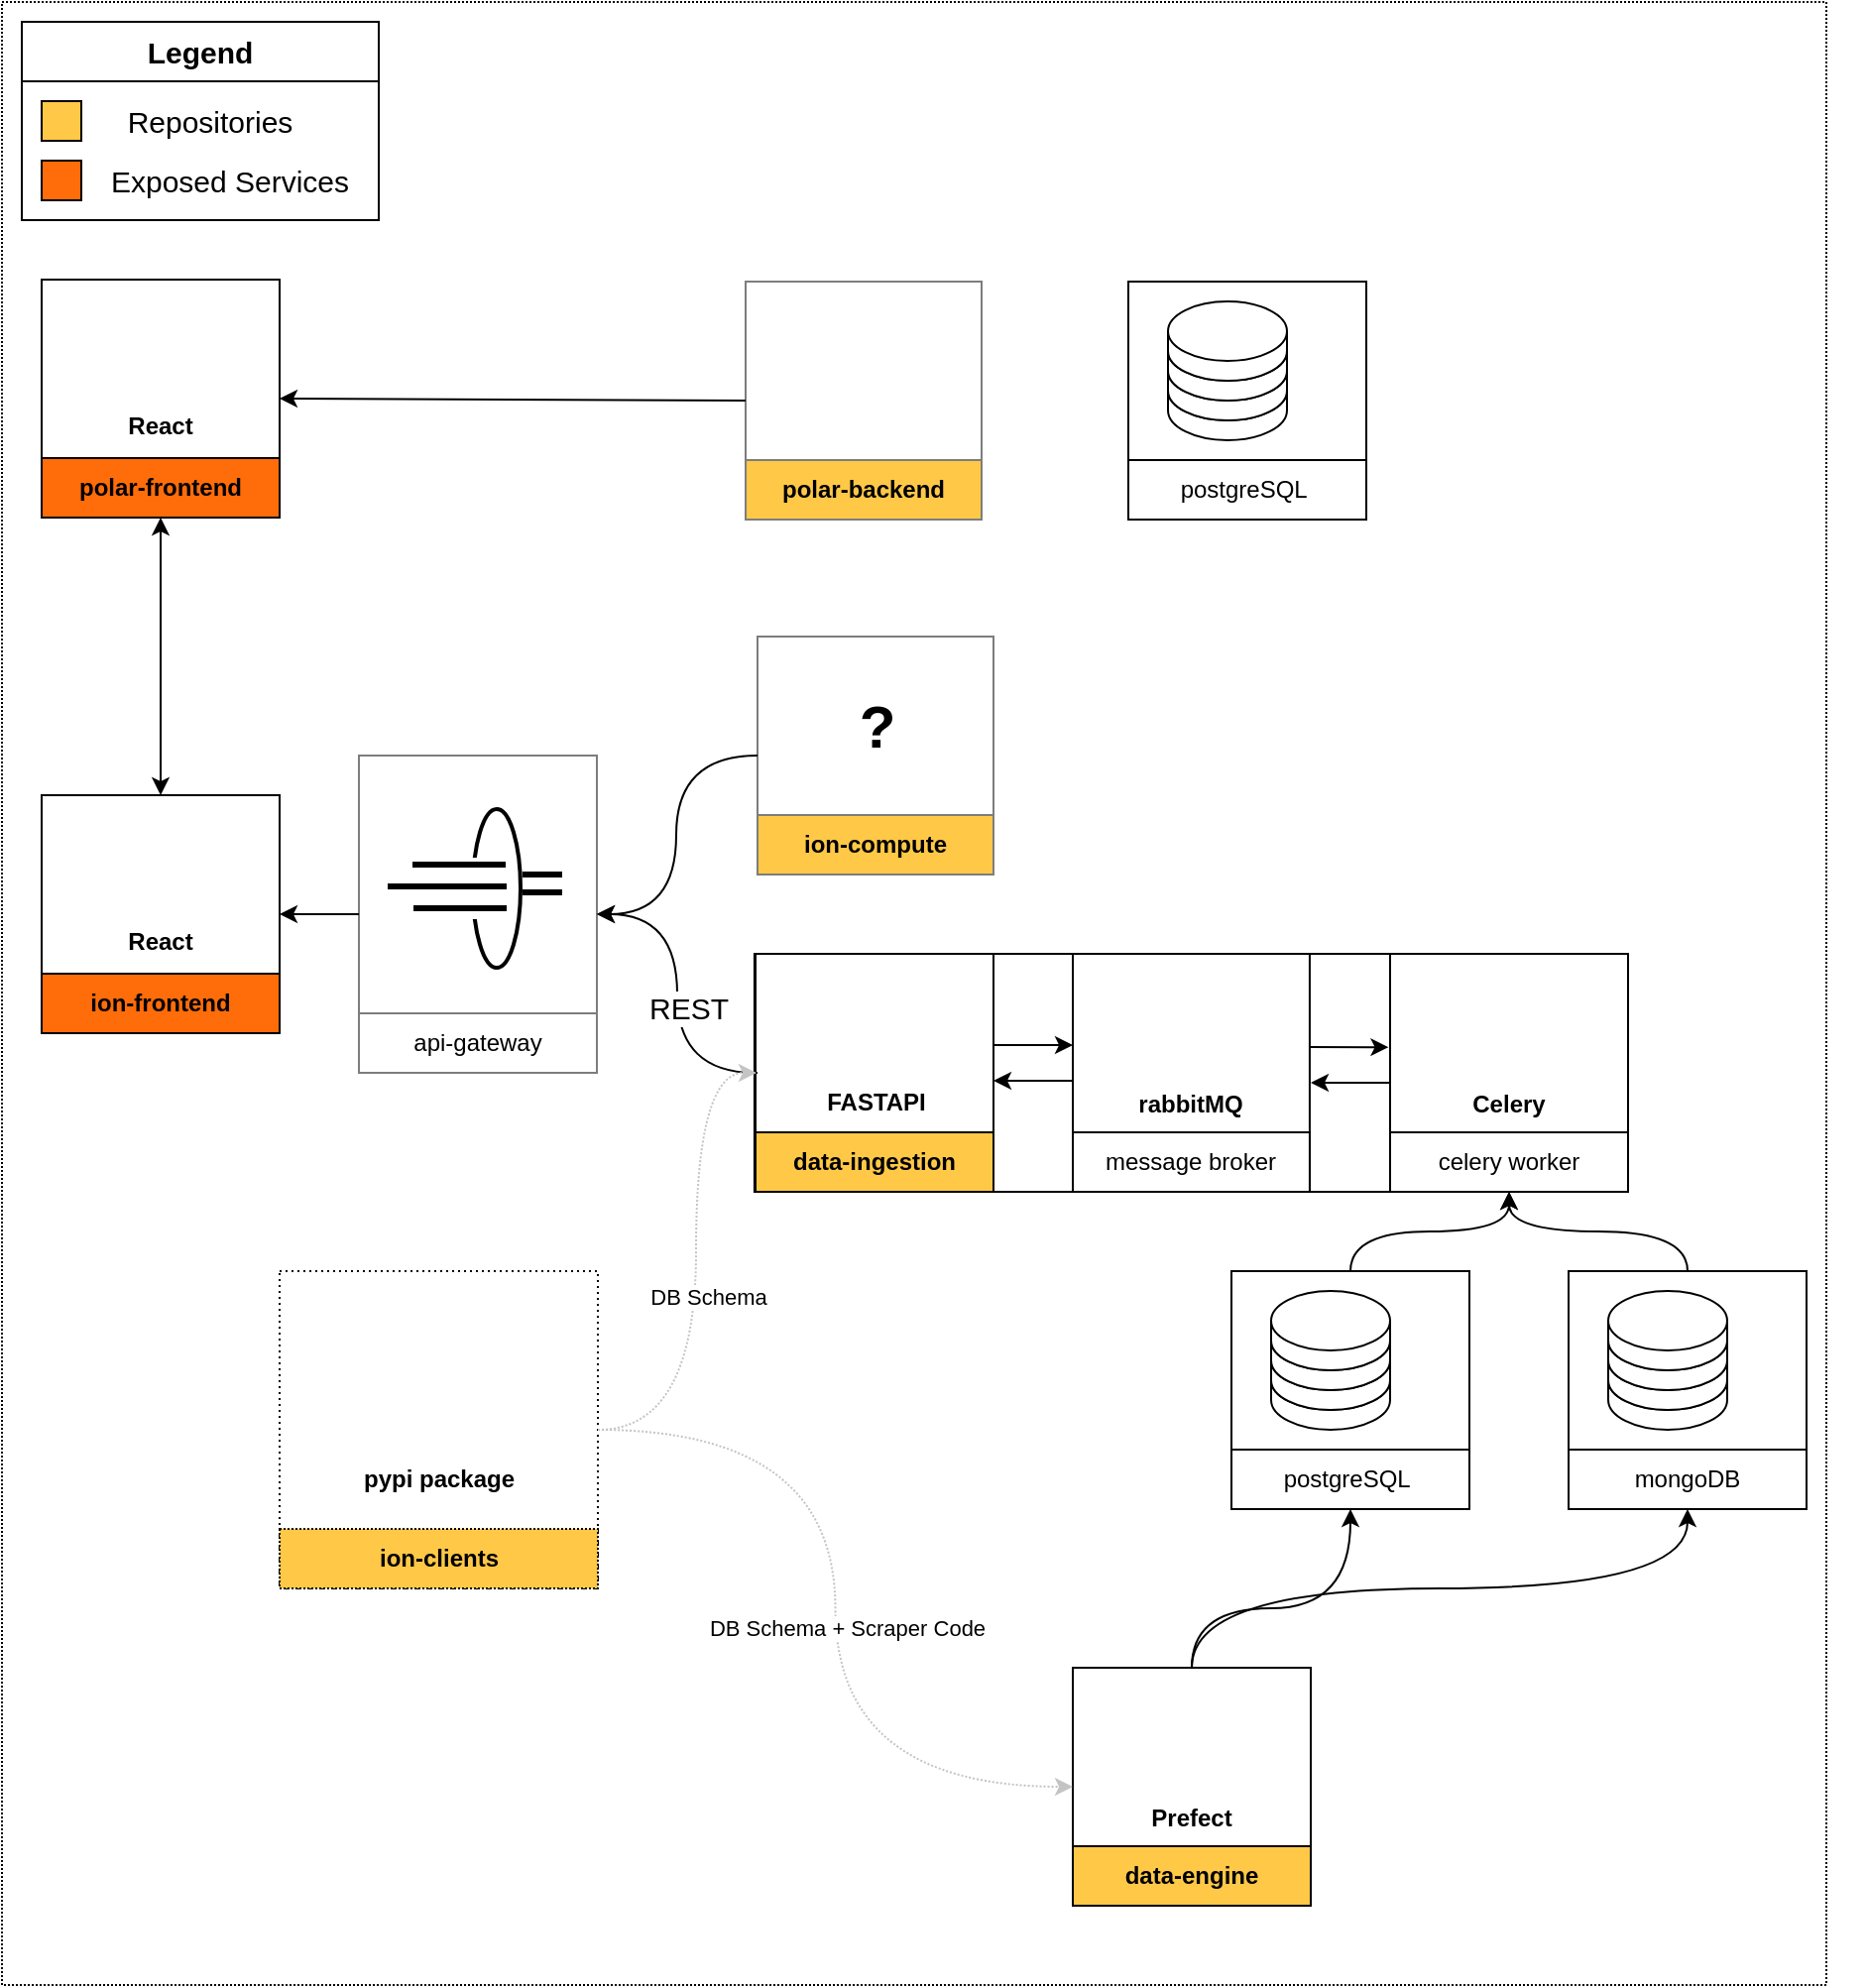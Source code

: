 <mxfile version="20.8.16" type="device"><diagram id="ExhYxQzAcuOy9JHTL2ED" name="Page-1"><mxGraphModel dx="536" dy="924" grid="1" gridSize="10" guides="1" tooltips="1" connect="1" arrows="1" fold="1" page="1" pageScale="1" pageWidth="827" pageHeight="1169" math="0" shadow="0"><root><mxCell id="0"/><mxCell id="1" parent="0"/><mxCell id="a53ZNoNg1YWxC0AJf83k-31" value="" style="rounded=0;whiteSpace=wrap;html=1;dashed=1;dashPattern=1 1;strokeColor=#000000;fontSize=30;" parent="1" vertex="1"><mxGeometry x="940" y="40" width="920" height="1000" as="geometry"/></mxCell><mxCell id="QATVkv1uI5RGOfBetFXg-28" value="" style="group;fillColor=#CAAEF5;fontColor=#333333;strokeColor=#666666;" parent="1" vertex="1" connectable="0"><mxGeometry x="1480" y="520" width="280" height="120" as="geometry"/></mxCell><mxCell id="QATVkv1uI5RGOfBetFXg-54" value="" style="rounded=0;whiteSpace=wrap;html=1;strokeColor=#000000;fontSize=30;fillColor=#FFFFFF;" parent="QATVkv1uI5RGOfBetFXg-28" vertex="1"><mxGeometry x="-160.533" width="440.533" height="120" as="geometry"/></mxCell><mxCell id="QATVkv1uI5RGOfBetFXg-29" value="" style="whiteSpace=wrap;html=1;aspect=fixed;strokeColor=#000000;" parent="QATVkv1uI5RGOfBetFXg-28" vertex="1"><mxGeometry width="119.467" height="119.467" as="geometry"/></mxCell><mxCell id="QATVkv1uI5RGOfBetFXg-31" value="&lt;b&gt;rabbitMQ&lt;/b&gt;" style="text;html=1;strokeColor=none;fillColor=none;align=center;verticalAlign=middle;whiteSpace=wrap;rounded=0;" parent="QATVkv1uI5RGOfBetFXg-28" vertex="1"><mxGeometry y="61" width="119.467" height="30" as="geometry"/></mxCell><mxCell id="QATVkv1uI5RGOfBetFXg-32" value="message broker" style="rounded=0;whiteSpace=wrap;html=1;strokeColor=#000000;" parent="QATVkv1uI5RGOfBetFXg-28" vertex="1"><mxGeometry y="90" width="119.467" height="30" as="geometry"/></mxCell><mxCell id="QATVkv1uI5RGOfBetFXg-33" value="" style="shape=image;verticalLabelPosition=bottom;labelBackgroundColor=default;verticalAlign=top;aspect=fixed;imageAspect=0;image=https://cdn.thenewstack.io/media/2014/04/homepage-docker-logo.png;" parent="QATVkv1uI5RGOfBetFXg-28" vertex="1"><mxGeometry x="87.111" y="2" width="30.364" height="25.128" as="geometry"/></mxCell><mxCell id="QATVkv1uI5RGOfBetFXg-27" value="" style="shape=image;verticalLabelPosition=bottom;labelBackgroundColor=default;verticalAlign=top;aspect=fixed;imageAspect=0;image=https://cdn.freebiesupply.com/logos/large/2x/rabbitmq-logo-png-transparent.png;" parent="QATVkv1uI5RGOfBetFXg-28" vertex="1"><mxGeometry x="42.062" y="23.4" width="35.342" height="37.433" as="geometry"/></mxCell><mxCell id="QATVkv1uI5RGOfBetFXg-57" value="" style="endArrow=classic;html=1;rounded=0;strokeColor=#000000;fontSize=30;exitX=1.002;exitY=0.383;exitDx=0;exitDy=0;exitPerimeter=0;" parent="QATVkv1uI5RGOfBetFXg-28" edge="1"><mxGeometry width="50" height="50" relative="1" as="geometry"><mxPoint x="119.47" y="47.03" as="sourcePoint"/><mxPoint x="159.23" y="47.07" as="targetPoint"/></mxGeometry></mxCell><mxCell id="SVXWoCBxhuAYc9xkuDlU-18" value="" style="group" parent="1" vertex="1" connectable="0"><mxGeometry x="1480" y="880" width="120" height="120" as="geometry"/></mxCell><mxCell id="SVXWoCBxhuAYc9xkuDlU-14" value="" style="whiteSpace=wrap;html=1;aspect=fixed;strokeColor=#000000;" parent="SVXWoCBxhuAYc9xkuDlU-18" vertex="1"><mxGeometry width="120" height="120" as="geometry"/></mxCell><mxCell id="SVXWoCBxhuAYc9xkuDlU-1" value="" style="shape=image;verticalLabelPosition=bottom;labelBackgroundColor=default;verticalAlign=top;aspect=fixed;imageAspect=0;image=https://cdn.cookielaw.org/logos/06aed6f4-2a95-4ea3-830f-8a58d00e95f3/a5bbb6a9-9eda-4337-911d-748d3ba8de00/e6a6f399-c126-472d-8dcb-721200063fe9/prefect-logo-gradient-navy.png;clipPath=inset(0% 83.33% 0% 0%);" parent="SVXWoCBxhuAYc9xkuDlU-18" vertex="1"><mxGeometry x="44.44" y="14.09" width="31.11" height="47.91" as="geometry"/></mxCell><mxCell id="SVXWoCBxhuAYc9xkuDlU-16" value="&lt;b&gt;Prefect&lt;/b&gt;" style="text;html=1;strokeColor=none;fillColor=none;align=center;verticalAlign=middle;whiteSpace=wrap;rounded=0;" parent="SVXWoCBxhuAYc9xkuDlU-18" vertex="1"><mxGeometry y="61" width="120" height="30" as="geometry"/></mxCell><mxCell id="SVXWoCBxhuAYc9xkuDlU-17" value="&lt;b&gt;data-engine&lt;/b&gt;" style="rounded=0;whiteSpace=wrap;html=1;strokeColor=#000000;fillColor=#FFC847;" parent="SVXWoCBxhuAYc9xkuDlU-18" vertex="1"><mxGeometry y="90" width="120" height="30" as="geometry"/></mxCell><mxCell id="SVXWoCBxhuAYc9xkuDlU-67" value="" style="shape=image;verticalLabelPosition=bottom;labelBackgroundColor=default;verticalAlign=top;aspect=fixed;imageAspect=0;image=https://cdn.thenewstack.io/media/2014/04/homepage-docker-logo.png;" parent="SVXWoCBxhuAYc9xkuDlU-18" vertex="1"><mxGeometry x="87.5" y="2" width="30.5" height="25.24" as="geometry"/></mxCell><mxCell id="eRYRirckqmiSLzwmpK29-10" value="" style="shape=image;verticalLabelPosition=bottom;labelBackgroundColor=default;verticalAlign=top;aspect=fixed;imageAspect=0;image=https://cdn3.iconfinder.com/data/icons/logos-and-brands-adobe/512/267_Python-512.png;" parent="SVXWoCBxhuAYc9xkuDlU-18" vertex="1"><mxGeometry x="3" y="3" width="30" height="30" as="geometry"/></mxCell><mxCell id="SVXWoCBxhuAYc9xkuDlU-24" value="" style="group" parent="1" vertex="1" connectable="0"><mxGeometry x="960" y="440" width="120" height="120" as="geometry"/></mxCell><mxCell id="SVXWoCBxhuAYc9xkuDlU-20" value="" style="whiteSpace=wrap;html=1;aspect=fixed;strokeColor=#000000;container=0;" parent="SVXWoCBxhuAYc9xkuDlU-24" vertex="1"><mxGeometry width="120" height="120" as="geometry"/></mxCell><mxCell id="SVXWoCBxhuAYc9xkuDlU-22" value="&lt;b&gt;React&lt;/b&gt;" style="text;html=1;strokeColor=none;fillColor=none;align=center;verticalAlign=middle;whiteSpace=wrap;rounded=0;container=0;" parent="SVXWoCBxhuAYc9xkuDlU-24" vertex="1"><mxGeometry y="59" width="120" height="30" as="geometry"/></mxCell><mxCell id="SVXWoCBxhuAYc9xkuDlU-23" value="&lt;b&gt;ion-frontend&lt;/b&gt;" style="rounded=0;whiteSpace=wrap;html=1;strokeColor=#000000;container=0;fillColor=#FF6C0A;" parent="SVXWoCBxhuAYc9xkuDlU-24" vertex="1"><mxGeometry y="90" width="120" height="30" as="geometry"/></mxCell><mxCell id="hdRkNQ8Wkv3Grxnh5tuh-3" value="" style="shape=image;verticalLabelPosition=bottom;labelBackgroundColor=default;verticalAlign=top;aspect=fixed;imageAspect=0;image=https://upload.wikimedia.org/wikipedia/commons/thumb/a/a7/React-icon.svg/2300px-React-icon.svg.png;container=0;" parent="SVXWoCBxhuAYc9xkuDlU-24" vertex="1"><mxGeometry x="33" y="17" width="53.02" height="46.08" as="geometry"/></mxCell><mxCell id="SVXWoCBxhuAYc9xkuDlU-60" value="" style="shape=image;verticalLabelPosition=bottom;labelBackgroundColor=default;verticalAlign=top;aspect=fixed;imageAspect=0;image=https://cdn.thenewstack.io/media/2014/04/homepage-docker-logo.png;" parent="SVXWoCBxhuAYc9xkuDlU-24" vertex="1"><mxGeometry x="86.5" y="3" width="30.5" height="25.24" as="geometry"/></mxCell><mxCell id="eRYRirckqmiSLzwmpK29-11" value="" style="shape=image;verticalLabelPosition=bottom;labelBackgroundColor=default;verticalAlign=top;aspect=fixed;imageAspect=0;image=https://cdn-icons-png.flaticon.com/512/5968/5968381.png;" parent="SVXWoCBxhuAYc9xkuDlU-24" vertex="1"><mxGeometry x="3" y="3" width="26.38" height="26.38" as="geometry"/></mxCell><mxCell id="SVXWoCBxhuAYc9xkuDlU-31" value="" style="group;fontStyle=1" parent="1" vertex="1" connectable="0"><mxGeometry x="1321" y="520" width="559" height="390" as="geometry"/></mxCell><mxCell id="QATVkv1uI5RGOfBetFXg-55" value="" style="whiteSpace=wrap;html=1;aspect=fixed;strokeColor=#000000;fontSize=30;fillColor=#FFFFFF;" parent="SVXWoCBxhuAYc9xkuDlU-31" vertex="1"><mxGeometry x="-1" width="120" height="120" as="geometry"/></mxCell><mxCell id="SVXWoCBxhuAYc9xkuDlU-28" value="&lt;b&gt;FASTAPI&lt;/b&gt;" style="text;html=1;strokeColor=none;fillColor=none;align=center;verticalAlign=middle;whiteSpace=wrap;rounded=0;container=0;" parent="SVXWoCBxhuAYc9xkuDlU-31" vertex="1"><mxGeometry y="60" width="120" height="30" as="geometry"/></mxCell><mxCell id="SVXWoCBxhuAYc9xkuDlU-29" value="&lt;b&gt;data-ingestion&lt;/b&gt;" style="rounded=0;whiteSpace=wrap;html=1;strokeColor=#000000;container=0;fillColor=#FFC847;" parent="SVXWoCBxhuAYc9xkuDlU-31" vertex="1"><mxGeometry x="-1" y="90" width="120" height="30" as="geometry"/></mxCell><mxCell id="SVXWoCBxhuAYc9xkuDlU-25" value="" style="shape=image;verticalLabelPosition=bottom;labelBackgroundColor=default;verticalAlign=top;aspect=fixed;imageAspect=0;image=https://pbs.twimg.com/profile_images/1417542931209199621/fWMEIB5j_400x400.jpg;" parent="SVXWoCBxhuAYc9xkuDlU-31" vertex="1"><mxGeometry x="35" y="10" width="50" height="50" as="geometry"/></mxCell><mxCell id="SVXWoCBxhuAYc9xkuDlU-68" value="" style="shape=image;verticalLabelPosition=bottom;labelBackgroundColor=default;verticalAlign=top;aspect=fixed;imageAspect=0;image=https://cdn.thenewstack.io/media/2014/04/homepage-docker-logo.png;" parent="SVXWoCBxhuAYc9xkuDlU-31" vertex="1"><mxGeometry x="86.5" y="3" width="30.5" height="25.24" as="geometry"/></mxCell><mxCell id="QATVkv1uI5RGOfBetFXg-59" value="" style="endArrow=classic;html=1;rounded=0;strokeColor=#000000;fontSize=30;exitX=1.002;exitY=0.383;exitDx=0;exitDy=0;exitPerimeter=0;" parent="SVXWoCBxhuAYc9xkuDlU-31" edge="1"><mxGeometry width="50" height="50" relative="1" as="geometry"><mxPoint x="158.76" y="64.04" as="sourcePoint"/><mxPoint x="119.0" y="64.0" as="targetPoint"/></mxGeometry></mxCell><mxCell id="QATVkv1uI5RGOfBetFXg-60" value="" style="endArrow=classic;html=1;rounded=0;strokeColor=#000000;fontSize=30;exitX=1.002;exitY=0.383;exitDx=0;exitDy=0;exitPerimeter=0;" parent="SVXWoCBxhuAYc9xkuDlU-31" edge="1"><mxGeometry width="50" height="50" relative="1" as="geometry"><mxPoint x="318.76" y="65.04" as="sourcePoint"/><mxPoint x="279.0" y="65.0" as="targetPoint"/></mxGeometry></mxCell><mxCell id="SVXWoCBxhuAYc9xkuDlU-13" value="" style="group" parent="SVXWoCBxhuAYc9xkuDlU-31" vertex="1" connectable="0"><mxGeometry x="239" y="160" width="120" height="120" as="geometry"/></mxCell><mxCell id="SVXWoCBxhuAYc9xkuDlU-5" value="" style="whiteSpace=wrap;html=1;aspect=fixed;strokeColor=#000000;" parent="SVXWoCBxhuAYc9xkuDlU-13" vertex="1"><mxGeometry width="120" height="120" as="geometry"/></mxCell><mxCell id="SVXWoCBxhuAYc9xkuDlU-12" value="" style="rounded=0;whiteSpace=wrap;html=1;strokeColor=#000000;" parent="SVXWoCBxhuAYc9xkuDlU-13" vertex="1"><mxGeometry width="120" height="90" as="geometry"/></mxCell><mxCell id="SVXWoCBxhuAYc9xkuDlU-8" value="" style="shape=cylinder3;whiteSpace=wrap;html=1;boundedLbl=1;backgroundOutline=1;size=15;" parent="SVXWoCBxhuAYc9xkuDlU-13" vertex="1"><mxGeometry x="20" y="40" width="60" height="40" as="geometry"/></mxCell><mxCell id="SVXWoCBxhuAYc9xkuDlU-7" value="" style="shape=cylinder3;whiteSpace=wrap;html=1;boundedLbl=1;backgroundOutline=1;size=15;" parent="SVXWoCBxhuAYc9xkuDlU-13" vertex="1"><mxGeometry x="20" y="30" width="60" height="40" as="geometry"/></mxCell><mxCell id="SVXWoCBxhuAYc9xkuDlU-6" value="" style="shape=cylinder3;whiteSpace=wrap;html=1;boundedLbl=1;backgroundOutline=1;size=15;" parent="SVXWoCBxhuAYc9xkuDlU-13" vertex="1"><mxGeometry x="20" y="20" width="60" height="40" as="geometry"/></mxCell><mxCell id="vQ2DJIrth9r0bhbWksOf-6" value="" style="shape=cylinder3;whiteSpace=wrap;html=1;boundedLbl=1;backgroundOutline=1;size=15;" parent="SVXWoCBxhuAYc9xkuDlU-13" vertex="1"><mxGeometry x="20" y="10" width="60" height="40" as="geometry"/></mxCell><mxCell id="SVXWoCBxhuAYc9xkuDlU-3" value="" style="shape=image;verticalLabelPosition=bottom;labelBackgroundColor=default;verticalAlign=top;aspect=fixed;imageAspect=0;image=https://upload.wikimedia.org/wikipedia/commons/2/29/Postgresql_elephant.svg;" parent="SVXWoCBxhuAYc9xkuDlU-13" vertex="1"><mxGeometry x="56.5" y="35" width="48.46" height="50" as="geometry"/></mxCell><mxCell id="SVXWoCBxhuAYc9xkuDlU-10" value="&lt;span style=&quot;font-weight: normal;&quot;&gt;postgreSQL&amp;nbsp;&lt;/span&gt;" style="text;html=1;strokeColor=none;fillColor=none;align=center;verticalAlign=middle;whiteSpace=wrap;rounded=0;fontStyle=1" parent="SVXWoCBxhuAYc9xkuDlU-13" vertex="1"><mxGeometry y="90" width="120" height="30" as="geometry"/></mxCell><mxCell id="SVXWoCBxhuAYc9xkuDlU-69" value="" style="shape=image;verticalLabelPosition=bottom;labelBackgroundColor=default;verticalAlign=top;aspect=fixed;imageAspect=0;image=https://cdn.thenewstack.io/media/2014/04/homepage-docker-logo.png;" parent="SVXWoCBxhuAYc9xkuDlU-13" vertex="1"><mxGeometry x="86.5" y="3" width="30.5" height="25.24" as="geometry"/></mxCell><mxCell id="SVXWoCBxhuAYc9xkuDlU-77" value="" style="group;fontStyle=1" parent="SVXWoCBxhuAYc9xkuDlU-31" vertex="1" connectable="0"><mxGeometry x="409" y="160" width="120" height="120" as="geometry"/></mxCell><mxCell id="SVXWoCBxhuAYc9xkuDlU-78" value="" style="whiteSpace=wrap;html=1;aspect=fixed;strokeColor=#000000;" parent="SVXWoCBxhuAYc9xkuDlU-77" vertex="1"><mxGeometry width="120" height="120" as="geometry"/></mxCell><mxCell id="SVXWoCBxhuAYc9xkuDlU-79" value="" style="rounded=0;whiteSpace=wrap;html=1;strokeColor=#000000;" parent="SVXWoCBxhuAYc9xkuDlU-77" vertex="1"><mxGeometry width="120" height="90" as="geometry"/></mxCell><mxCell id="SVXWoCBxhuAYc9xkuDlU-80" value="" style="shape=cylinder3;whiteSpace=wrap;html=1;boundedLbl=1;backgroundOutline=1;size=15;" parent="SVXWoCBxhuAYc9xkuDlU-77" vertex="1"><mxGeometry x="20" y="40" width="60" height="40" as="geometry"/></mxCell><mxCell id="SVXWoCBxhuAYc9xkuDlU-81" value="" style="shape=cylinder3;whiteSpace=wrap;html=1;boundedLbl=1;backgroundOutline=1;size=15;" parent="SVXWoCBxhuAYc9xkuDlU-77" vertex="1"><mxGeometry x="20" y="30" width="60" height="40" as="geometry"/></mxCell><mxCell id="SVXWoCBxhuAYc9xkuDlU-82" value="" style="shape=cylinder3;whiteSpace=wrap;html=1;boundedLbl=1;backgroundOutline=1;size=15;" parent="SVXWoCBxhuAYc9xkuDlU-77" vertex="1"><mxGeometry x="20" y="20" width="60" height="40" as="geometry"/></mxCell><mxCell id="SVXWoCBxhuAYc9xkuDlU-83" value="" style="shape=cylinder3;whiteSpace=wrap;html=1;boundedLbl=1;backgroundOutline=1;size=15;" parent="SVXWoCBxhuAYc9xkuDlU-77" vertex="1"><mxGeometry x="20" y="10" width="60" height="40" as="geometry"/></mxCell><mxCell id="SVXWoCBxhuAYc9xkuDlU-85" value="&lt;span style=&quot;font-weight: normal;&quot;&gt;mongoDB&lt;/span&gt;" style="text;html=1;strokeColor=none;fillColor=none;align=center;verticalAlign=middle;whiteSpace=wrap;rounded=0;fontStyle=1" parent="SVXWoCBxhuAYc9xkuDlU-77" vertex="1"><mxGeometry y="90" width="120" height="30" as="geometry"/></mxCell><mxCell id="SVXWoCBxhuAYc9xkuDlU-86" value="" style="shape=image;verticalLabelPosition=bottom;labelBackgroundColor=default;verticalAlign=top;aspect=fixed;imageAspect=0;image=https://cdn.thenewstack.io/media/2014/04/homepage-docker-logo.png;" parent="SVXWoCBxhuAYc9xkuDlU-77" vertex="1"><mxGeometry x="86.5" y="3" width="30.5" height="25.24" as="geometry"/></mxCell><mxCell id="SVXWoCBxhuAYc9xkuDlU-87" value="" style="shape=image;verticalLabelPosition=bottom;labelBackgroundColor=default;verticalAlign=top;aspect=fixed;imageAspect=0;image=https://miro.medium.com/max/512/1*doAg1_fMQKWFoub-6gwUiQ.png;clipPath=inset(0.33% 33.33% 22.33% 33.33%);" parent="SVXWoCBxhuAYc9xkuDlU-77" vertex="1"><mxGeometry x="69" y="28.24" width="25.86" height="60" as="geometry"/></mxCell><mxCell id="eRYRirckqmiSLzwmpK29-2" value="" style="shape=image;verticalLabelPosition=bottom;labelBackgroundColor=default;verticalAlign=top;aspect=fixed;imageAspect=0;image=https://cdn3.iconfinder.com/data/icons/logos-and-brands-adobe/512/267_Python-512.png;" parent="SVXWoCBxhuAYc9xkuDlU-31" vertex="1"><mxGeometry x="2" y="3" width="30" height="30" as="geometry"/></mxCell><mxCell id="a53ZNoNg1YWxC0AJf83k-15" value="" style="group" parent="SVXWoCBxhuAYc9xkuDlU-31" vertex="1" connectable="0"><mxGeometry x="187" y="-339" width="120" height="120" as="geometry"/></mxCell><mxCell id="a53ZNoNg1YWxC0AJf83k-16" value="" style="whiteSpace=wrap;html=1;aspect=fixed;strokeColor=#000000;" parent="a53ZNoNg1YWxC0AJf83k-15" vertex="1"><mxGeometry width="120" height="120" as="geometry"/></mxCell><mxCell id="a53ZNoNg1YWxC0AJf83k-17" value="" style="rounded=0;whiteSpace=wrap;html=1;strokeColor=#000000;" parent="a53ZNoNg1YWxC0AJf83k-15" vertex="1"><mxGeometry width="120" height="90" as="geometry"/></mxCell><mxCell id="a53ZNoNg1YWxC0AJf83k-18" value="" style="shape=cylinder3;whiteSpace=wrap;html=1;boundedLbl=1;backgroundOutline=1;size=15;" parent="a53ZNoNg1YWxC0AJf83k-15" vertex="1"><mxGeometry x="20" y="40" width="60" height="40" as="geometry"/></mxCell><mxCell id="a53ZNoNg1YWxC0AJf83k-19" value="" style="shape=cylinder3;whiteSpace=wrap;html=1;boundedLbl=1;backgroundOutline=1;size=15;" parent="a53ZNoNg1YWxC0AJf83k-15" vertex="1"><mxGeometry x="20" y="30" width="60" height="40" as="geometry"/></mxCell><mxCell id="a53ZNoNg1YWxC0AJf83k-20" value="" style="shape=cylinder3;whiteSpace=wrap;html=1;boundedLbl=1;backgroundOutline=1;size=15;" parent="a53ZNoNg1YWxC0AJf83k-15" vertex="1"><mxGeometry x="20" y="20" width="60" height="40" as="geometry"/></mxCell><mxCell id="a53ZNoNg1YWxC0AJf83k-21" value="" style="shape=cylinder3;whiteSpace=wrap;html=1;boundedLbl=1;backgroundOutline=1;size=15;" parent="a53ZNoNg1YWxC0AJf83k-15" vertex="1"><mxGeometry x="20" y="10" width="60" height="40" as="geometry"/></mxCell><mxCell id="a53ZNoNg1YWxC0AJf83k-22" value="" style="shape=image;verticalLabelPosition=bottom;labelBackgroundColor=default;verticalAlign=top;aspect=fixed;imageAspect=0;image=https://upload.wikimedia.org/wikipedia/commons/2/29/Postgresql_elephant.svg;" parent="a53ZNoNg1YWxC0AJf83k-15" vertex="1"><mxGeometry x="56.5" y="35" width="48.46" height="50" as="geometry"/></mxCell><mxCell id="a53ZNoNg1YWxC0AJf83k-23" value="&lt;span style=&quot;font-weight: normal;&quot;&gt;postgreSQL&amp;nbsp;&lt;/span&gt;" style="text;html=1;strokeColor=none;fillColor=none;align=center;verticalAlign=middle;whiteSpace=wrap;rounded=0;fontStyle=1" parent="a53ZNoNg1YWxC0AJf83k-15" vertex="1"><mxGeometry y="90" width="120" height="30" as="geometry"/></mxCell><mxCell id="a53ZNoNg1YWxC0AJf83k-24" value="" style="shape=image;verticalLabelPosition=bottom;labelBackgroundColor=default;verticalAlign=top;aspect=fixed;imageAspect=0;image=https://cdn.thenewstack.io/media/2014/04/homepage-docker-logo.png;" parent="a53ZNoNg1YWxC0AJf83k-15" vertex="1"><mxGeometry x="86.5" y="3" width="30.5" height="25.24" as="geometry"/></mxCell><mxCell id="SVXWoCBxhuAYc9xkuDlU-50" value="" style="group;fontStyle=1" parent="1" vertex="1" connectable="0"><mxGeometry x="1120" y="420" width="120" height="160" as="geometry"/></mxCell><mxCell id="SVXWoCBxhuAYc9xkuDlU-38" value="" style="rounded=0;whiteSpace=wrap;html=1;strokeColor=#7D7D7D;" parent="SVXWoCBxhuAYc9xkuDlU-50" vertex="1"><mxGeometry width="120" height="160" as="geometry"/></mxCell><mxCell id="SVXWoCBxhuAYc9xkuDlU-47" value="" style="group" parent="SVXWoCBxhuAYc9xkuDlU-50" vertex="1" connectable="0"><mxGeometry x="14.5" y="27" width="88" height="80" as="geometry"/></mxCell><mxCell id="SVXWoCBxhuAYc9xkuDlU-39" value="" style="ellipse;whiteSpace=wrap;html=1;strokeColor=#000000;strokeWidth=2;" parent="SVXWoCBxhuAYc9xkuDlU-47" vertex="1"><mxGeometry x="43" width="24" height="80" as="geometry"/></mxCell><mxCell id="SVXWoCBxhuAYc9xkuDlU-41" value="" style="rounded=0;whiteSpace=wrap;html=1;strokeColor=#FFFFFF;" parent="SVXWoCBxhuAYc9xkuDlU-47" vertex="1"><mxGeometry x="41" y="25" width="10" height="30" as="geometry"/></mxCell><mxCell id="SVXWoCBxhuAYc9xkuDlU-42" value="" style="endArrow=none;html=1;strokeWidth=3;curved=1;" parent="SVXWoCBxhuAYc9xkuDlU-47" edge="1"><mxGeometry width="50" height="50" relative="1" as="geometry"><mxPoint x="12.5" y="28" as="sourcePoint"/><mxPoint x="59.5" y="28" as="targetPoint"/></mxGeometry></mxCell><mxCell id="SVXWoCBxhuAYc9xkuDlU-43" value="" style="endArrow=none;html=1;strokeWidth=3;curved=1;" parent="SVXWoCBxhuAYc9xkuDlU-47" edge="1"><mxGeometry width="50" height="50" relative="1" as="geometry"><mxPoint y="39" as="sourcePoint"/><mxPoint x="60" y="39" as="targetPoint"/></mxGeometry></mxCell><mxCell id="SVXWoCBxhuAYc9xkuDlU-44" value="" style="endArrow=none;html=1;strokeWidth=3;curved=1;" parent="SVXWoCBxhuAYc9xkuDlU-47" edge="1"><mxGeometry width="50" height="50" relative="1" as="geometry"><mxPoint x="13" y="50" as="sourcePoint"/><mxPoint x="60" y="50" as="targetPoint"/></mxGeometry></mxCell><mxCell id="SVXWoCBxhuAYc9xkuDlU-45" value="" style="endArrow=none;html=1;strokeWidth=3;curved=1;" parent="SVXWoCBxhuAYc9xkuDlU-47" edge="1"><mxGeometry width="50" height="50" relative="1" as="geometry"><mxPoint x="68" y="33" as="sourcePoint"/><mxPoint x="88" y="33" as="targetPoint"/></mxGeometry></mxCell><mxCell id="SVXWoCBxhuAYc9xkuDlU-46" value="" style="endArrow=none;html=1;strokeWidth=3;curved=1;" parent="SVXWoCBxhuAYc9xkuDlU-47" edge="1"><mxGeometry width="50" height="50" relative="1" as="geometry"><mxPoint x="68" y="42" as="sourcePoint"/><mxPoint x="88" y="42" as="targetPoint"/></mxGeometry></mxCell><mxCell id="SVXWoCBxhuAYc9xkuDlU-48" value="&lt;span style=&quot;font-weight: normal;&quot;&gt;api-gateway&lt;/span&gt;" style="rounded=0;whiteSpace=wrap;html=1;strokeColor=#7D7D7D;strokeWidth=1;fontStyle=1" parent="SVXWoCBxhuAYc9xkuDlU-50" vertex="1"><mxGeometry y="130" width="120" height="30" as="geometry"/></mxCell><mxCell id="SVXWoCBxhuAYc9xkuDlU-52" value="" style="endArrow=classic;html=1;strokeWidth=1;curved=1;entryX=1;entryY=0.5;entryDx=0;entryDy=0;exitX=0;exitY=0.5;exitDx=0;exitDy=0;" parent="1" source="SVXWoCBxhuAYc9xkuDlU-38" target="SVXWoCBxhuAYc9xkuDlU-20" edge="1"><mxGeometry width="50" height="50" relative="1" as="geometry"><mxPoint x="1200" y="430" as="sourcePoint"/><mxPoint x="1250" y="380" as="targetPoint"/></mxGeometry></mxCell><mxCell id="SVXWoCBxhuAYc9xkuDlU-53" style="edgeStyle=orthogonalEdgeStyle;curved=1;orthogonalLoop=1;jettySize=auto;html=1;entryX=1;entryY=0.5;entryDx=0;entryDy=0;strokeWidth=1;" parent="1" target="SVXWoCBxhuAYc9xkuDlU-38" edge="1"><mxGeometry relative="1" as="geometry"><mxPoint x="1321.0" y="580.0" as="sourcePoint"/></mxGeometry></mxCell><mxCell id="QATVkv1uI5RGOfBetFXg-72" value="REST" style="edgeLabel;html=1;align=center;verticalAlign=middle;resizable=0;points=[];fontSize=15;" parent="SVXWoCBxhuAYc9xkuDlU-53" vertex="1" connectable="0"><mxGeometry x="-0.315" y="-5" relative="1" as="geometry"><mxPoint y="-19" as="offset"/></mxGeometry></mxCell><mxCell id="SVXWoCBxhuAYc9xkuDlU-76" style="edgeStyle=orthogonalEdgeStyle;curved=1;orthogonalLoop=1;jettySize=auto;html=1;strokeWidth=1;entryX=0.5;entryY=1;entryDx=0;entryDy=0;exitX=0.5;exitY=0;exitDx=0;exitDy=0;" parent="1" source="SVXWoCBxhuAYc9xkuDlU-12" target="QATVkv1uI5RGOfBetFXg-52" edge="1"><mxGeometry relative="1" as="geometry"/></mxCell><mxCell id="SVXWoCBxhuAYc9xkuDlU-88" style="edgeStyle=orthogonalEdgeStyle;curved=1;orthogonalLoop=1;jettySize=auto;html=1;strokeWidth=1;exitX=0.5;exitY=0;exitDx=0;exitDy=0;" parent="1" source="SVXWoCBxhuAYc9xkuDlU-79" target="QATVkv1uI5RGOfBetFXg-52" edge="1"><mxGeometry relative="1" as="geometry"/></mxCell><mxCell id="SVXWoCBxhuAYc9xkuDlU-89" value="" style="group" parent="1" vertex="1" connectable="0"><mxGeometry x="1321" y="360" width="119" height="120" as="geometry"/></mxCell><mxCell id="vQ2DJIrth9r0bhbWksOf-18" value="" style="rounded=0;whiteSpace=wrap;html=1;fontStyle=1;strokeColor=#7D7D7D;" parent="SVXWoCBxhuAYc9xkuDlU-89" vertex="1"><mxGeometry width="119" height="120" as="geometry"/></mxCell><mxCell id="SVXWoCBxhuAYc9xkuDlU-55" value="ion-compute" style="rounded=0;whiteSpace=wrap;html=1;fontStyle=1;strokeColor=#7D7D7D;fillColor=#FFC847;" parent="SVXWoCBxhuAYc9xkuDlU-89" vertex="1"><mxGeometry y="90" width="119" height="30" as="geometry"/></mxCell><mxCell id="QATVkv1uI5RGOfBetFXg-15" value="&lt;b&gt;&lt;font style=&quot;font-size: 30px;&quot;&gt;?&lt;/font&gt;&lt;/b&gt;" style="text;html=1;strokeColor=none;fillColor=none;align=center;verticalAlign=middle;whiteSpace=wrap;rounded=0;dashed=1;dashPattern=1 1;" parent="SVXWoCBxhuAYc9xkuDlU-89" vertex="1"><mxGeometry x="29.5" y="30" width="60.5" height="30" as="geometry"/></mxCell><mxCell id="eRYRirckqmiSLzwmpK29-12" value="" style="shape=image;verticalLabelPosition=bottom;labelBackgroundColor=default;verticalAlign=top;aspect=fixed;imageAspect=0;image=https://upload.wikimedia.org/wikipedia/commons/thumb/d/d5/Rust_programming_language_black_logo.svg/1200px-Rust_programming_language_black_logo.svg.png;" parent="SVXWoCBxhuAYc9xkuDlU-89" vertex="1"><mxGeometry x="4.5" y="4" width="29" height="29" as="geometry"/></mxCell><mxCell id="QATVkv1uI5RGOfBetFXg-5" value="" style="group" parent="1" vertex="1" connectable="0"><mxGeometry x="1080" y="680" width="160.5" height="160" as="geometry"/></mxCell><mxCell id="vQ2DJIrth9r0bhbWksOf-9" value="" style="rounded=0;whiteSpace=wrap;html=1;dashed=1;dashPattern=1 2;" parent="QATVkv1uI5RGOfBetFXg-5" vertex="1"><mxGeometry width="160.5" height="160" as="geometry"/></mxCell><mxCell id="QATVkv1uI5RGOfBetFXg-2" value="" style="shape=image;verticalLabelPosition=bottom;labelBackgroundColor=default;verticalAlign=top;aspect=fixed;imageAspect=0;image=https://tl360.b-cdn.net/wp-content/uploads/2022/11/PyPI-Packages-696x365.jpg;clipPath=inset(18.15% 33.33% 18.15% 33.33%);" parent="QATVkv1uI5RGOfBetFXg-5" vertex="1"><mxGeometry x="45.25" y="20" width="70" height="70" as="geometry"/></mxCell><mxCell id="QATVkv1uI5RGOfBetFXg-3" value="ion-clients" style="rounded=0;whiteSpace=wrap;html=1;fontStyle=1;dashed=1;dashPattern=1 1;fillColor=#FFC847;" parent="QATVkv1uI5RGOfBetFXg-5" vertex="1"><mxGeometry y="130" width="160.5" height="30" as="geometry"/></mxCell><mxCell id="QATVkv1uI5RGOfBetFXg-4" value="pypi package" style="text;html=1;strokeColor=none;fillColor=none;align=center;verticalAlign=middle;whiteSpace=wrap;rounded=0;fontStyle=1" parent="QATVkv1uI5RGOfBetFXg-5" vertex="1"><mxGeometry y="90" width="160.5" height="30" as="geometry"/></mxCell><mxCell id="eRYRirckqmiSLzwmpK29-3" value="" style="shape=image;verticalLabelPosition=bottom;labelBackgroundColor=default;verticalAlign=top;aspect=fixed;imageAspect=0;image=https://cdn3.iconfinder.com/data/icons/logos-and-brands-adobe/512/267_Python-512.png;" parent="QATVkv1uI5RGOfBetFXg-5" vertex="1"><mxGeometry x="3" y="2" width="30" height="30" as="geometry"/></mxCell><mxCell id="QATVkv1uI5RGOfBetFXg-7" style="edgeStyle=orthogonalEdgeStyle;curved=1;orthogonalLoop=1;jettySize=auto;html=1;strokeWidth=1;exitX=1;exitY=0.5;exitDx=0;exitDy=0;entryX=0;entryY=0.5;entryDx=0;entryDy=0;dashed=1;dashPattern=1 1;strokeColor=#C4C4C4;" parent="1" source="vQ2DJIrth9r0bhbWksOf-9" target="SVXWoCBxhuAYc9xkuDlU-14" edge="1"><mxGeometry relative="1" as="geometry"><mxPoint x="1310.038" y="730.0" as="sourcePoint"/><mxPoint x="1391.038" y="650" as="targetPoint"/></mxGeometry></mxCell><mxCell id="QATVkv1uI5RGOfBetFXg-11" value="DB Schema + Scraper Code" style="edgeLabel;html=1;align=center;verticalAlign=middle;resizable=0;points=[];" parent="QATVkv1uI5RGOfBetFXg-7" vertex="1" connectable="0"><mxGeometry x="-0.006" y="2" relative="1" as="geometry"><mxPoint x="3" y="11" as="offset"/></mxGeometry></mxCell><mxCell id="QATVkv1uI5RGOfBetFXg-9" style="edgeStyle=orthogonalEdgeStyle;curved=1;orthogonalLoop=1;jettySize=auto;html=1;strokeWidth=1;exitX=1;exitY=0.5;exitDx=0;exitDy=0;dashed=1;dashPattern=1 1;strokeColor=#C4C4C4;" parent="1" source="vQ2DJIrth9r0bhbWksOf-9" edge="1"><mxGeometry relative="1" as="geometry"><mxPoint x="1130.5" y="770.0" as="sourcePoint"/><mxPoint x="1320.5" y="580" as="targetPoint"/><Array as="points"><mxPoint x="1290" y="760"/><mxPoint x="1290" y="580"/></Array></mxGeometry></mxCell><mxCell id="QATVkv1uI5RGOfBetFXg-10" value="DB Schema" style="edgeLabel;html=1;align=center;verticalAlign=middle;resizable=0;points=[];" parent="QATVkv1uI5RGOfBetFXg-9" vertex="1" connectable="0"><mxGeometry x="-0.101" y="-6" relative="1" as="geometry"><mxPoint as="offset"/></mxGeometry></mxCell><mxCell id="QATVkv1uI5RGOfBetFXg-48" value="" style="group;fillColor=#CAAEF5;fontColor=#333333;strokeColor=#666666;" parent="1" vertex="1" connectable="0"><mxGeometry x="1640" y="520" width="120" height="120" as="geometry"/></mxCell><mxCell id="QATVkv1uI5RGOfBetFXg-50" value="" style="whiteSpace=wrap;html=1;aspect=fixed;strokeColor=#000000;" parent="QATVkv1uI5RGOfBetFXg-48" vertex="1"><mxGeometry width="120" height="120" as="geometry"/></mxCell><mxCell id="QATVkv1uI5RGOfBetFXg-51" value="&lt;b&gt;Celery&lt;/b&gt;" style="text;html=1;strokeColor=none;fillColor=none;align=center;verticalAlign=middle;whiteSpace=wrap;rounded=0;" parent="QATVkv1uI5RGOfBetFXg-48" vertex="1"><mxGeometry y="61" width="120" height="30" as="geometry"/></mxCell><mxCell id="QATVkv1uI5RGOfBetFXg-52" value="celery worker" style="rounded=0;whiteSpace=wrap;html=1;strokeColor=#000000;" parent="QATVkv1uI5RGOfBetFXg-48" vertex="1"><mxGeometry y="90" width="120" height="30" as="geometry"/></mxCell><mxCell id="QATVkv1uI5RGOfBetFXg-53" value="" style="shape=image;verticalLabelPosition=bottom;labelBackgroundColor=default;verticalAlign=top;aspect=fixed;imageAspect=0;image=https://upload.wikimedia.org/wikipedia/commons/1/19/Celery_logo.png;" parent="QATVkv1uI5RGOfBetFXg-48" vertex="1"><mxGeometry x="20" width="80" height="80" as="geometry"/></mxCell><mxCell id="QATVkv1uI5RGOfBetFXg-56" value="" style="endArrow=classic;html=1;rounded=0;strokeColor=#000000;fontSize=30;exitX=1.002;exitY=0.383;exitDx=0;exitDy=0;exitPerimeter=0;" parent="1" source="QATVkv1uI5RGOfBetFXg-55" edge="1"><mxGeometry width="50" height="50" relative="1" as="geometry"><mxPoint x="1410" y="570" as="sourcePoint"/><mxPoint x="1480" y="566" as="targetPoint"/></mxGeometry></mxCell><mxCell id="QATVkv1uI5RGOfBetFXg-70" style="edgeStyle=orthogonalEdgeStyle;curved=1;orthogonalLoop=1;jettySize=auto;html=1;entryX=1;entryY=0.5;entryDx=0;entryDy=0;strokeWidth=1;exitX=0;exitY=0.5;exitDx=0;exitDy=0;" parent="1" source="vQ2DJIrth9r0bhbWksOf-18" target="SVXWoCBxhuAYc9xkuDlU-38" edge="1"><mxGeometry relative="1" as="geometry"><mxPoint x="1331.0" y="590.0" as="sourcePoint"/><mxPoint x="1250.0" y="510" as="targetPoint"/><Array as="points"><mxPoint x="1280" y="420"/><mxPoint x="1280" y="500"/></Array></mxGeometry></mxCell><mxCell id="QATVkv1uI5RGOfBetFXg-79" value="" style="group" parent="1" vertex="1" connectable="0"><mxGeometry x="950" y="50" width="180" height="100" as="geometry"/></mxCell><mxCell id="QATVkv1uI5RGOfBetFXg-73" value="" style="rounded=0;whiteSpace=wrap;html=1;labelBackgroundColor=none;strokeColor=#000000;fontSize=15;fillColor=#FFFFFF;gradientColor=none;" parent="QATVkv1uI5RGOfBetFXg-79" vertex="1"><mxGeometry width="180" height="100" as="geometry"/></mxCell><mxCell id="QATVkv1uI5RGOfBetFXg-61" value="" style="rounded=0;whiteSpace=wrap;html=1;labelBackgroundColor=#FFC847;strokeColor=#000000;fontSize=30;fillColor=#FFC847;gradientColor=none;" parent="QATVkv1uI5RGOfBetFXg-79" vertex="1"><mxGeometry x="10" y="40" width="20" height="20" as="geometry"/></mxCell><mxCell id="QATVkv1uI5RGOfBetFXg-74" value="&lt;b&gt;Legend&lt;/b&gt;" style="rounded=0;whiteSpace=wrap;html=1;labelBackgroundColor=none;strokeColor=#000000;fontSize=15;fillColor=#FFFFFF;gradientColor=none;" parent="QATVkv1uI5RGOfBetFXg-79" vertex="1"><mxGeometry width="180" height="30" as="geometry"/></mxCell><mxCell id="QATVkv1uI5RGOfBetFXg-75" value="Repositories" style="text;html=1;strokeColor=none;fillColor=none;align=center;verticalAlign=middle;whiteSpace=wrap;rounded=0;labelBackgroundColor=none;fontSize=15;" parent="QATVkv1uI5RGOfBetFXg-79" vertex="1"><mxGeometry x="40" y="35" width="110" height="30" as="geometry"/></mxCell><mxCell id="EzTy0cael-5ao9PrY3PU-1" value="" style="rounded=0;whiteSpace=wrap;html=1;labelBackgroundColor=#FFC847;strokeColor=#000000;fontSize=30;fillColor=#FF6C0A;gradientColor=none;" parent="QATVkv1uI5RGOfBetFXg-79" vertex="1"><mxGeometry x="10" y="70" width="20" height="20" as="geometry"/></mxCell><mxCell id="EzTy0cael-5ao9PrY3PU-8" value="Exposed Services" style="text;html=1;strokeColor=none;fillColor=none;align=center;verticalAlign=middle;whiteSpace=wrap;rounded=0;labelBackgroundColor=none;fontSize=15;" parent="QATVkv1uI5RGOfBetFXg-79" vertex="1"><mxGeometry x="40" y="65" width="130" height="30" as="geometry"/></mxCell><mxCell id="a53ZNoNg1YWxC0AJf83k-2" value="" style="group" parent="1" vertex="1" connectable="0"><mxGeometry x="960" y="180" width="120" height="120" as="geometry"/></mxCell><mxCell id="a53ZNoNg1YWxC0AJf83k-3" value="" style="whiteSpace=wrap;html=1;aspect=fixed;strokeColor=#000000;container=0;" parent="a53ZNoNg1YWxC0AJf83k-2" vertex="1"><mxGeometry width="120" height="120" as="geometry"/></mxCell><mxCell id="a53ZNoNg1YWxC0AJf83k-4" value="&lt;b&gt;React&lt;/b&gt;" style="text;html=1;strokeColor=none;fillColor=none;align=center;verticalAlign=middle;whiteSpace=wrap;rounded=0;container=0;" parent="a53ZNoNg1YWxC0AJf83k-2" vertex="1"><mxGeometry y="59" width="120" height="30" as="geometry"/></mxCell><mxCell id="a53ZNoNg1YWxC0AJf83k-5" value="&lt;b&gt;polar-frontend&lt;/b&gt;" style="rounded=0;whiteSpace=wrap;html=1;strokeColor=#000000;container=0;fillColor=#FF6C0A;" parent="a53ZNoNg1YWxC0AJf83k-2" vertex="1"><mxGeometry y="90" width="120" height="30" as="geometry"/></mxCell><mxCell id="a53ZNoNg1YWxC0AJf83k-6" value="" style="shape=image;verticalLabelPosition=bottom;labelBackgroundColor=default;verticalAlign=top;aspect=fixed;imageAspect=0;image=https://upload.wikimedia.org/wikipedia/commons/thumb/a/a7/React-icon.svg/2300px-React-icon.svg.png;container=0;" parent="a53ZNoNg1YWxC0AJf83k-2" vertex="1"><mxGeometry x="33" y="17" width="53.02" height="46.08" as="geometry"/></mxCell><mxCell id="a53ZNoNg1YWxC0AJf83k-7" value="" style="shape=image;verticalLabelPosition=bottom;labelBackgroundColor=default;verticalAlign=top;aspect=fixed;imageAspect=0;image=https://cdn.thenewstack.io/media/2014/04/homepage-docker-logo.png;" parent="a53ZNoNg1YWxC0AJf83k-2" vertex="1"><mxGeometry x="86.5" y="3" width="30.5" height="25.24" as="geometry"/></mxCell><mxCell id="a53ZNoNg1YWxC0AJf83k-8" value="" style="shape=image;verticalLabelPosition=bottom;labelBackgroundColor=default;verticalAlign=top;aspect=fixed;imageAspect=0;image=https://cdn-icons-png.flaticon.com/512/5968/5968381.png;" parent="a53ZNoNg1YWxC0AJf83k-2" vertex="1"><mxGeometry x="3" y="3" width="26.38" height="26.38" as="geometry"/></mxCell><mxCell id="a53ZNoNg1YWxC0AJf83k-9" value="" style="endArrow=classic;startArrow=classic;html=1;rounded=0;exitX=0.5;exitY=0;exitDx=0;exitDy=0;" parent="1" source="SVXWoCBxhuAYc9xkuDlU-20" target="a53ZNoNg1YWxC0AJf83k-5" edge="1"><mxGeometry width="50" height="50" relative="1" as="geometry"><mxPoint x="1280" y="460" as="sourcePoint"/><mxPoint x="1330" y="410" as="targetPoint"/></mxGeometry></mxCell><mxCell id="a53ZNoNg1YWxC0AJf83k-10" value="" style="group" parent="1" vertex="1" connectable="0"><mxGeometry x="1315" y="181" width="119" height="120" as="geometry"/></mxCell><mxCell id="a53ZNoNg1YWxC0AJf83k-11" value="" style="rounded=0;whiteSpace=wrap;html=1;fontStyle=1;strokeColor=#7D7D7D;" parent="a53ZNoNg1YWxC0AJf83k-10" vertex="1"><mxGeometry width="119" height="120" as="geometry"/></mxCell><mxCell id="a53ZNoNg1YWxC0AJf83k-12" value="polar-backend" style="rounded=0;whiteSpace=wrap;html=1;fontStyle=1;strokeColor=#7D7D7D;fillColor=#FFC847;" parent="a53ZNoNg1YWxC0AJf83k-10" vertex="1"><mxGeometry y="90" width="119" height="30" as="geometry"/></mxCell><mxCell id="a53ZNoNg1YWxC0AJf83k-14" value="" style="shape=image;verticalLabelPosition=bottom;labelBackgroundColor=default;verticalAlign=top;aspect=fixed;imageAspect=0;image=https://upload.wikimedia.org/wikipedia/commons/thumb/d/d5/Rust_programming_language_black_logo.svg/1200px-Rust_programming_language_black_logo.svg.png;" parent="a53ZNoNg1YWxC0AJf83k-10" vertex="1"><mxGeometry x="4.5" y="4" width="29" height="29" as="geometry"/></mxCell><mxCell id="a53ZNoNg1YWxC0AJf83k-29" value="" style="endArrow=classic;html=1;rounded=0;exitX=0;exitY=0.5;exitDx=0;exitDy=0;entryX=1;entryY=0.5;entryDx=0;entryDy=0;" parent="1" source="a53ZNoNg1YWxC0AJf83k-11" target="a53ZNoNg1YWxC0AJf83k-3" edge="1"><mxGeometry width="50" height="50" relative="1" as="geometry"><mxPoint x="1280" y="230" as="sourcePoint"/><mxPoint x="1330" y="180" as="targetPoint"/></mxGeometry></mxCell><mxCell id="-zPoC6QKQFAVpqKAOt8C-1" style="edgeStyle=orthogonalEdgeStyle;rounded=0;orthogonalLoop=1;jettySize=auto;html=1;exitX=0.5;exitY=0;exitDx=0;exitDy=0;entryX=0.5;entryY=1;entryDx=0;entryDy=0;curved=1;" edge="1" parent="1" source="SVXWoCBxhuAYc9xkuDlU-14" target="SVXWoCBxhuAYc9xkuDlU-85"><mxGeometry relative="1" as="geometry"/></mxCell><mxCell id="-zPoC6QKQFAVpqKAOt8C-2" style="edgeStyle=orthogonalEdgeStyle;curved=1;rounded=0;orthogonalLoop=1;jettySize=auto;html=1;exitX=0.5;exitY=0;exitDx=0;exitDy=0;" edge="1" parent="1" source="SVXWoCBxhuAYc9xkuDlU-14" target="SVXWoCBxhuAYc9xkuDlU-10"><mxGeometry relative="1" as="geometry"><Array as="points"><mxPoint x="1540" y="850"/><mxPoint x="1620" y="850"/></Array></mxGeometry></mxCell></root></mxGraphModel></diagram></mxfile>